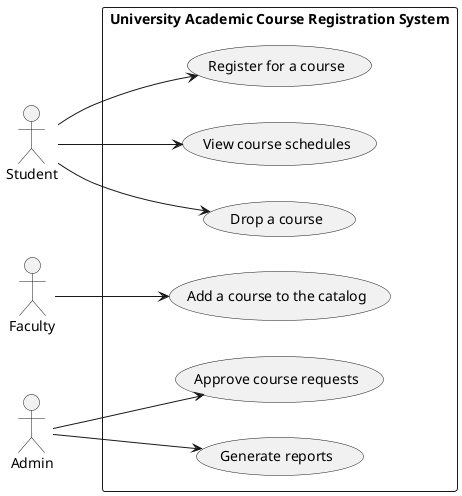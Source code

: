@startuml use_case_diagram
left to right direction

actor Student
actor Faculty
actor Admin

rectangle "University Academic Course Registration System" {
    Student --> (Register for a course)
    Student --> (View course schedules)
    Student --> (Drop a course)
    Faculty --> (Add a course to the catalog)
    Admin --> (Approve course requests)
    Admin --> (Generate reports)
}

@enduml